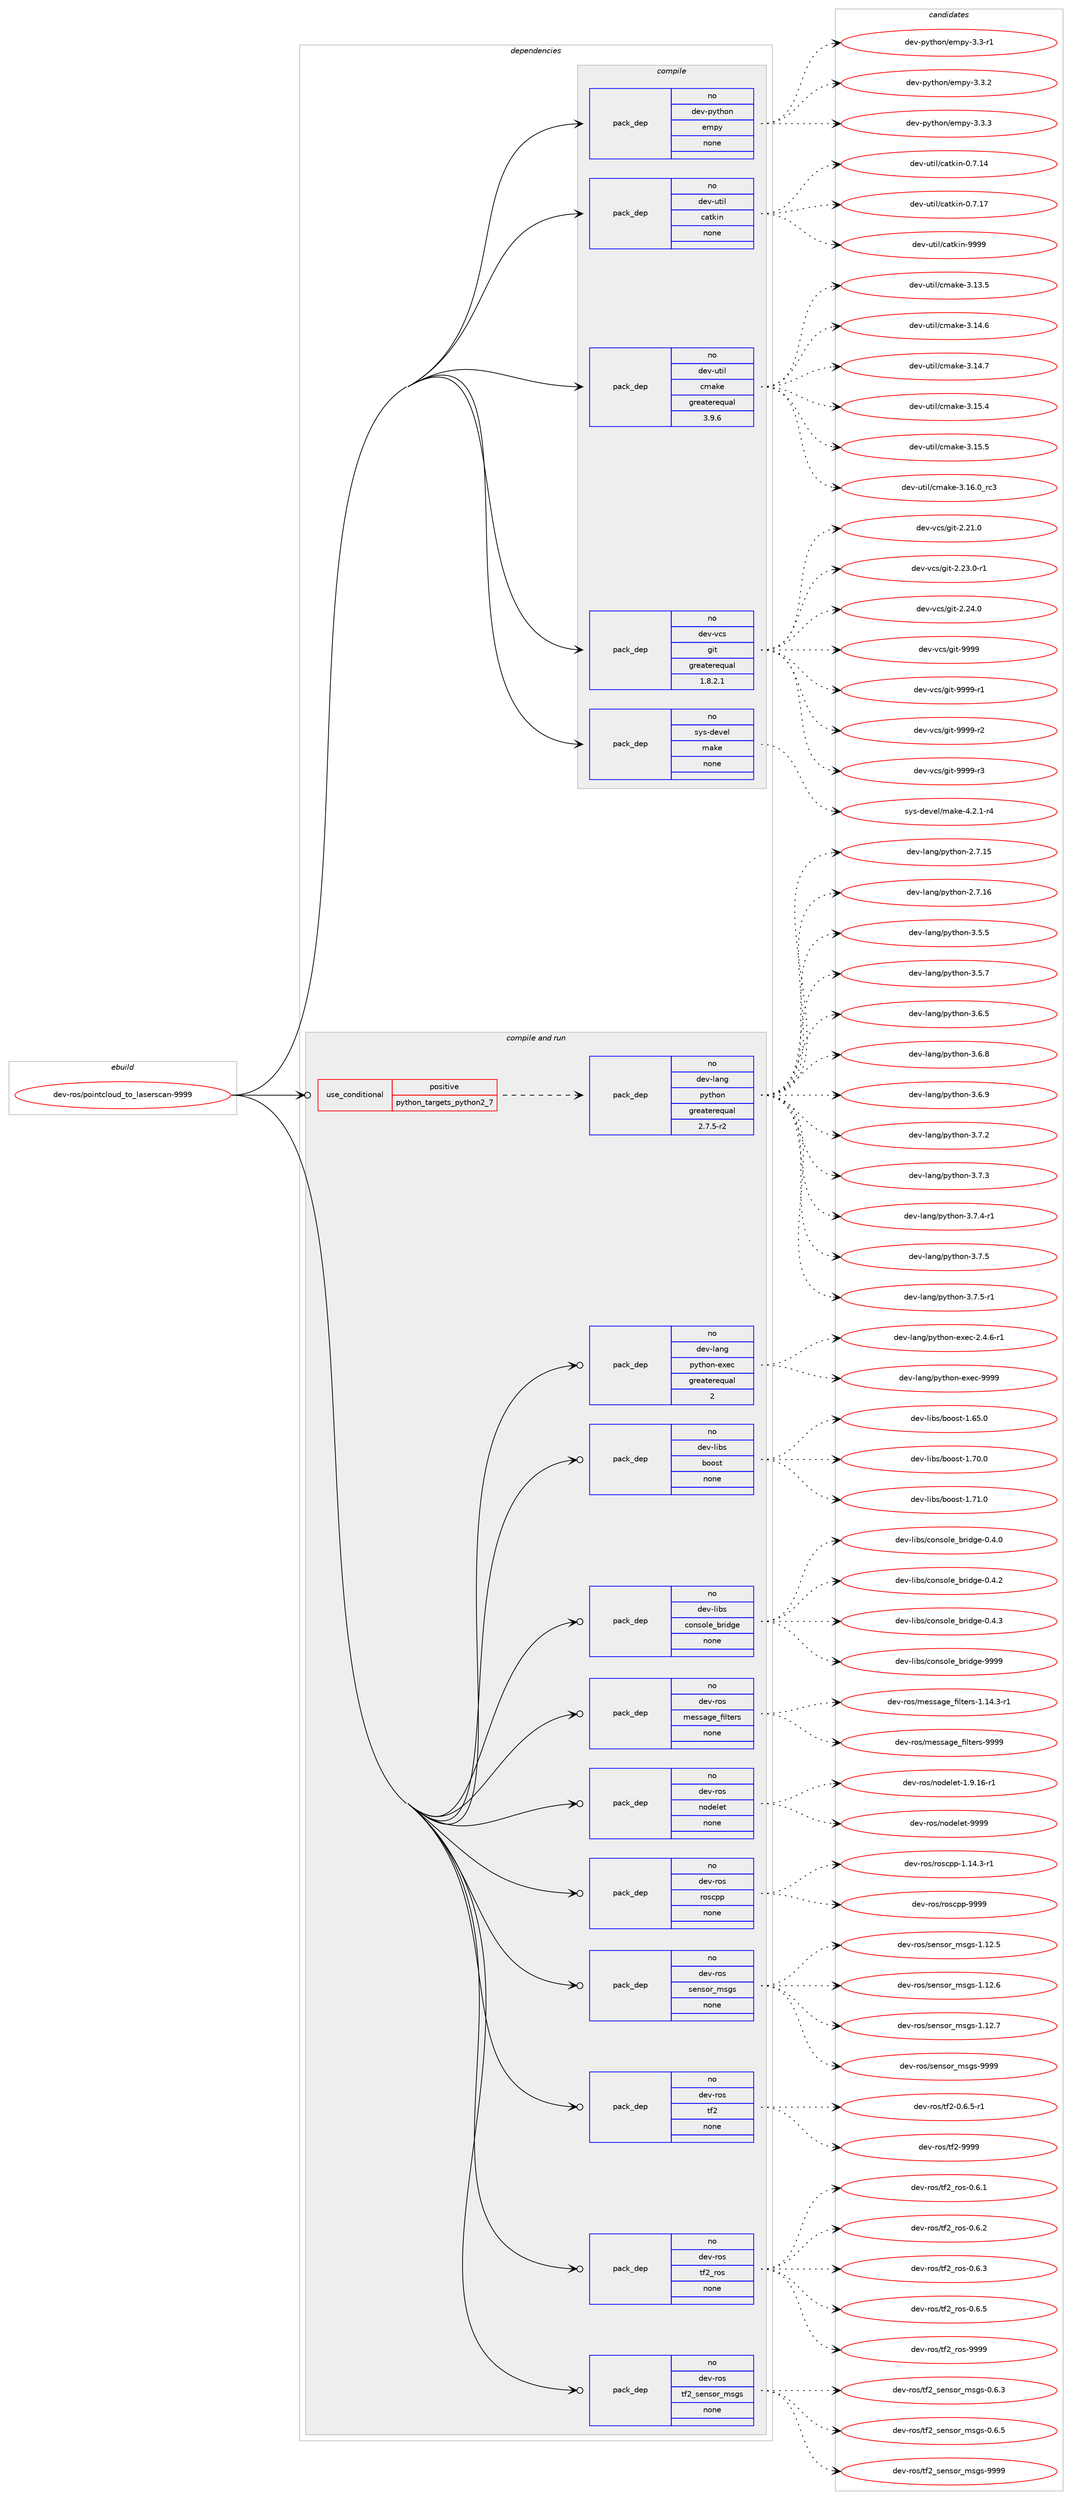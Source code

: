 digraph prolog {

# *************
# Graph options
# *************

newrank=true;
concentrate=true;
compound=true;
graph [rankdir=LR,fontname=Helvetica,fontsize=10,ranksep=1.5];#, ranksep=2.5, nodesep=0.2];
edge  [arrowhead=vee];
node  [fontname=Helvetica,fontsize=10];

# **********
# The ebuild
# **********

subgraph cluster_leftcol {
color=gray;
rank=same;
label=<<i>ebuild</i>>;
id [label="dev-ros/pointcloud_to_laserscan-9999", color=red, width=4, href="../dev-ros/pointcloud_to_laserscan-9999.svg"];
}

# ****************
# The dependencies
# ****************

subgraph cluster_midcol {
color=gray;
label=<<i>dependencies</i>>;
subgraph cluster_compile {
fillcolor="#eeeeee";
style=filled;
label=<<i>compile</i>>;
subgraph pack492080 {
dependency658118 [label=<<TABLE BORDER="0" CELLBORDER="1" CELLSPACING="0" CELLPADDING="4" WIDTH="220"><TR><TD ROWSPAN="6" CELLPADDING="30">pack_dep</TD></TR><TR><TD WIDTH="110">no</TD></TR><TR><TD>dev-python</TD></TR><TR><TD>empy</TD></TR><TR><TD>none</TD></TR><TR><TD></TD></TR></TABLE>>, shape=none, color=blue];
}
id:e -> dependency658118:w [weight=20,style="solid",arrowhead="vee"];
subgraph pack492081 {
dependency658119 [label=<<TABLE BORDER="0" CELLBORDER="1" CELLSPACING="0" CELLPADDING="4" WIDTH="220"><TR><TD ROWSPAN="6" CELLPADDING="30">pack_dep</TD></TR><TR><TD WIDTH="110">no</TD></TR><TR><TD>dev-util</TD></TR><TR><TD>catkin</TD></TR><TR><TD>none</TD></TR><TR><TD></TD></TR></TABLE>>, shape=none, color=blue];
}
id:e -> dependency658119:w [weight=20,style="solid",arrowhead="vee"];
subgraph pack492082 {
dependency658120 [label=<<TABLE BORDER="0" CELLBORDER="1" CELLSPACING="0" CELLPADDING="4" WIDTH="220"><TR><TD ROWSPAN="6" CELLPADDING="30">pack_dep</TD></TR><TR><TD WIDTH="110">no</TD></TR><TR><TD>dev-util</TD></TR><TR><TD>cmake</TD></TR><TR><TD>greaterequal</TD></TR><TR><TD>3.9.6</TD></TR></TABLE>>, shape=none, color=blue];
}
id:e -> dependency658120:w [weight=20,style="solid",arrowhead="vee"];
subgraph pack492083 {
dependency658121 [label=<<TABLE BORDER="0" CELLBORDER="1" CELLSPACING="0" CELLPADDING="4" WIDTH="220"><TR><TD ROWSPAN="6" CELLPADDING="30">pack_dep</TD></TR><TR><TD WIDTH="110">no</TD></TR><TR><TD>dev-vcs</TD></TR><TR><TD>git</TD></TR><TR><TD>greaterequal</TD></TR><TR><TD>1.8.2.1</TD></TR></TABLE>>, shape=none, color=blue];
}
id:e -> dependency658121:w [weight=20,style="solid",arrowhead="vee"];
subgraph pack492084 {
dependency658122 [label=<<TABLE BORDER="0" CELLBORDER="1" CELLSPACING="0" CELLPADDING="4" WIDTH="220"><TR><TD ROWSPAN="6" CELLPADDING="30">pack_dep</TD></TR><TR><TD WIDTH="110">no</TD></TR><TR><TD>sys-devel</TD></TR><TR><TD>make</TD></TR><TR><TD>none</TD></TR><TR><TD></TD></TR></TABLE>>, shape=none, color=blue];
}
id:e -> dependency658122:w [weight=20,style="solid",arrowhead="vee"];
}
subgraph cluster_compileandrun {
fillcolor="#eeeeee";
style=filled;
label=<<i>compile and run</i>>;
subgraph cond154132 {
dependency658123 [label=<<TABLE BORDER="0" CELLBORDER="1" CELLSPACING="0" CELLPADDING="4"><TR><TD ROWSPAN="3" CELLPADDING="10">use_conditional</TD></TR><TR><TD>positive</TD></TR><TR><TD>python_targets_python2_7</TD></TR></TABLE>>, shape=none, color=red];
subgraph pack492085 {
dependency658124 [label=<<TABLE BORDER="0" CELLBORDER="1" CELLSPACING="0" CELLPADDING="4" WIDTH="220"><TR><TD ROWSPAN="6" CELLPADDING="30">pack_dep</TD></TR><TR><TD WIDTH="110">no</TD></TR><TR><TD>dev-lang</TD></TR><TR><TD>python</TD></TR><TR><TD>greaterequal</TD></TR><TR><TD>2.7.5-r2</TD></TR></TABLE>>, shape=none, color=blue];
}
dependency658123:e -> dependency658124:w [weight=20,style="dashed",arrowhead="vee"];
}
id:e -> dependency658123:w [weight=20,style="solid",arrowhead="odotvee"];
subgraph pack492086 {
dependency658125 [label=<<TABLE BORDER="0" CELLBORDER="1" CELLSPACING="0" CELLPADDING="4" WIDTH="220"><TR><TD ROWSPAN="6" CELLPADDING="30">pack_dep</TD></TR><TR><TD WIDTH="110">no</TD></TR><TR><TD>dev-lang</TD></TR><TR><TD>python-exec</TD></TR><TR><TD>greaterequal</TD></TR><TR><TD>2</TD></TR></TABLE>>, shape=none, color=blue];
}
id:e -> dependency658125:w [weight=20,style="solid",arrowhead="odotvee"];
subgraph pack492087 {
dependency658126 [label=<<TABLE BORDER="0" CELLBORDER="1" CELLSPACING="0" CELLPADDING="4" WIDTH="220"><TR><TD ROWSPAN="6" CELLPADDING="30">pack_dep</TD></TR><TR><TD WIDTH="110">no</TD></TR><TR><TD>dev-libs</TD></TR><TR><TD>boost</TD></TR><TR><TD>none</TD></TR><TR><TD></TD></TR></TABLE>>, shape=none, color=blue];
}
id:e -> dependency658126:w [weight=20,style="solid",arrowhead="odotvee"];
subgraph pack492088 {
dependency658127 [label=<<TABLE BORDER="0" CELLBORDER="1" CELLSPACING="0" CELLPADDING="4" WIDTH="220"><TR><TD ROWSPAN="6" CELLPADDING="30">pack_dep</TD></TR><TR><TD WIDTH="110">no</TD></TR><TR><TD>dev-libs</TD></TR><TR><TD>console_bridge</TD></TR><TR><TD>none</TD></TR><TR><TD></TD></TR></TABLE>>, shape=none, color=blue];
}
id:e -> dependency658127:w [weight=20,style="solid",arrowhead="odotvee"];
subgraph pack492089 {
dependency658128 [label=<<TABLE BORDER="0" CELLBORDER="1" CELLSPACING="0" CELLPADDING="4" WIDTH="220"><TR><TD ROWSPAN="6" CELLPADDING="30">pack_dep</TD></TR><TR><TD WIDTH="110">no</TD></TR><TR><TD>dev-ros</TD></TR><TR><TD>message_filters</TD></TR><TR><TD>none</TD></TR><TR><TD></TD></TR></TABLE>>, shape=none, color=blue];
}
id:e -> dependency658128:w [weight=20,style="solid",arrowhead="odotvee"];
subgraph pack492090 {
dependency658129 [label=<<TABLE BORDER="0" CELLBORDER="1" CELLSPACING="0" CELLPADDING="4" WIDTH="220"><TR><TD ROWSPAN="6" CELLPADDING="30">pack_dep</TD></TR><TR><TD WIDTH="110">no</TD></TR><TR><TD>dev-ros</TD></TR><TR><TD>nodelet</TD></TR><TR><TD>none</TD></TR><TR><TD></TD></TR></TABLE>>, shape=none, color=blue];
}
id:e -> dependency658129:w [weight=20,style="solid",arrowhead="odotvee"];
subgraph pack492091 {
dependency658130 [label=<<TABLE BORDER="0" CELLBORDER="1" CELLSPACING="0" CELLPADDING="4" WIDTH="220"><TR><TD ROWSPAN="6" CELLPADDING="30">pack_dep</TD></TR><TR><TD WIDTH="110">no</TD></TR><TR><TD>dev-ros</TD></TR><TR><TD>roscpp</TD></TR><TR><TD>none</TD></TR><TR><TD></TD></TR></TABLE>>, shape=none, color=blue];
}
id:e -> dependency658130:w [weight=20,style="solid",arrowhead="odotvee"];
subgraph pack492092 {
dependency658131 [label=<<TABLE BORDER="0" CELLBORDER="1" CELLSPACING="0" CELLPADDING="4" WIDTH="220"><TR><TD ROWSPAN="6" CELLPADDING="30">pack_dep</TD></TR><TR><TD WIDTH="110">no</TD></TR><TR><TD>dev-ros</TD></TR><TR><TD>sensor_msgs</TD></TR><TR><TD>none</TD></TR><TR><TD></TD></TR></TABLE>>, shape=none, color=blue];
}
id:e -> dependency658131:w [weight=20,style="solid",arrowhead="odotvee"];
subgraph pack492093 {
dependency658132 [label=<<TABLE BORDER="0" CELLBORDER="1" CELLSPACING="0" CELLPADDING="4" WIDTH="220"><TR><TD ROWSPAN="6" CELLPADDING="30">pack_dep</TD></TR><TR><TD WIDTH="110">no</TD></TR><TR><TD>dev-ros</TD></TR><TR><TD>tf2</TD></TR><TR><TD>none</TD></TR><TR><TD></TD></TR></TABLE>>, shape=none, color=blue];
}
id:e -> dependency658132:w [weight=20,style="solid",arrowhead="odotvee"];
subgraph pack492094 {
dependency658133 [label=<<TABLE BORDER="0" CELLBORDER="1" CELLSPACING="0" CELLPADDING="4" WIDTH="220"><TR><TD ROWSPAN="6" CELLPADDING="30">pack_dep</TD></TR><TR><TD WIDTH="110">no</TD></TR><TR><TD>dev-ros</TD></TR><TR><TD>tf2_ros</TD></TR><TR><TD>none</TD></TR><TR><TD></TD></TR></TABLE>>, shape=none, color=blue];
}
id:e -> dependency658133:w [weight=20,style="solid",arrowhead="odotvee"];
subgraph pack492095 {
dependency658134 [label=<<TABLE BORDER="0" CELLBORDER="1" CELLSPACING="0" CELLPADDING="4" WIDTH="220"><TR><TD ROWSPAN="6" CELLPADDING="30">pack_dep</TD></TR><TR><TD WIDTH="110">no</TD></TR><TR><TD>dev-ros</TD></TR><TR><TD>tf2_sensor_msgs</TD></TR><TR><TD>none</TD></TR><TR><TD></TD></TR></TABLE>>, shape=none, color=blue];
}
id:e -> dependency658134:w [weight=20,style="solid",arrowhead="odotvee"];
}
subgraph cluster_run {
fillcolor="#eeeeee";
style=filled;
label=<<i>run</i>>;
}
}

# **************
# The candidates
# **************

subgraph cluster_choices {
rank=same;
color=gray;
label=<<i>candidates</i>>;

subgraph choice492080 {
color=black;
nodesep=1;
choice1001011184511212111610411111047101109112121455146514511449 [label="dev-python/empy-3.3-r1", color=red, width=4,href="../dev-python/empy-3.3-r1.svg"];
choice1001011184511212111610411111047101109112121455146514650 [label="dev-python/empy-3.3.2", color=red, width=4,href="../dev-python/empy-3.3.2.svg"];
choice1001011184511212111610411111047101109112121455146514651 [label="dev-python/empy-3.3.3", color=red, width=4,href="../dev-python/empy-3.3.3.svg"];
dependency658118:e -> choice1001011184511212111610411111047101109112121455146514511449:w [style=dotted,weight="100"];
dependency658118:e -> choice1001011184511212111610411111047101109112121455146514650:w [style=dotted,weight="100"];
dependency658118:e -> choice1001011184511212111610411111047101109112121455146514651:w [style=dotted,weight="100"];
}
subgraph choice492081 {
color=black;
nodesep=1;
choice1001011184511711610510847999711610710511045484655464952 [label="dev-util/catkin-0.7.14", color=red, width=4,href="../dev-util/catkin-0.7.14.svg"];
choice1001011184511711610510847999711610710511045484655464955 [label="dev-util/catkin-0.7.17", color=red, width=4,href="../dev-util/catkin-0.7.17.svg"];
choice100101118451171161051084799971161071051104557575757 [label="dev-util/catkin-9999", color=red, width=4,href="../dev-util/catkin-9999.svg"];
dependency658119:e -> choice1001011184511711610510847999711610710511045484655464952:w [style=dotted,weight="100"];
dependency658119:e -> choice1001011184511711610510847999711610710511045484655464955:w [style=dotted,weight="100"];
dependency658119:e -> choice100101118451171161051084799971161071051104557575757:w [style=dotted,weight="100"];
}
subgraph choice492082 {
color=black;
nodesep=1;
choice1001011184511711610510847991099710710145514649514653 [label="dev-util/cmake-3.13.5", color=red, width=4,href="../dev-util/cmake-3.13.5.svg"];
choice1001011184511711610510847991099710710145514649524654 [label="dev-util/cmake-3.14.6", color=red, width=4,href="../dev-util/cmake-3.14.6.svg"];
choice1001011184511711610510847991099710710145514649524655 [label="dev-util/cmake-3.14.7", color=red, width=4,href="../dev-util/cmake-3.14.7.svg"];
choice1001011184511711610510847991099710710145514649534652 [label="dev-util/cmake-3.15.4", color=red, width=4,href="../dev-util/cmake-3.15.4.svg"];
choice1001011184511711610510847991099710710145514649534653 [label="dev-util/cmake-3.15.5", color=red, width=4,href="../dev-util/cmake-3.15.5.svg"];
choice1001011184511711610510847991099710710145514649544648951149951 [label="dev-util/cmake-3.16.0_rc3", color=red, width=4,href="../dev-util/cmake-3.16.0_rc3.svg"];
dependency658120:e -> choice1001011184511711610510847991099710710145514649514653:w [style=dotted,weight="100"];
dependency658120:e -> choice1001011184511711610510847991099710710145514649524654:w [style=dotted,weight="100"];
dependency658120:e -> choice1001011184511711610510847991099710710145514649524655:w [style=dotted,weight="100"];
dependency658120:e -> choice1001011184511711610510847991099710710145514649534652:w [style=dotted,weight="100"];
dependency658120:e -> choice1001011184511711610510847991099710710145514649534653:w [style=dotted,weight="100"];
dependency658120:e -> choice1001011184511711610510847991099710710145514649544648951149951:w [style=dotted,weight="100"];
}
subgraph choice492083 {
color=black;
nodesep=1;
choice10010111845118991154710310511645504650494648 [label="dev-vcs/git-2.21.0", color=red, width=4,href="../dev-vcs/git-2.21.0.svg"];
choice100101118451189911547103105116455046505146484511449 [label="dev-vcs/git-2.23.0-r1", color=red, width=4,href="../dev-vcs/git-2.23.0-r1.svg"];
choice10010111845118991154710310511645504650524648 [label="dev-vcs/git-2.24.0", color=red, width=4,href="../dev-vcs/git-2.24.0.svg"];
choice1001011184511899115471031051164557575757 [label="dev-vcs/git-9999", color=red, width=4,href="../dev-vcs/git-9999.svg"];
choice10010111845118991154710310511645575757574511449 [label="dev-vcs/git-9999-r1", color=red, width=4,href="../dev-vcs/git-9999-r1.svg"];
choice10010111845118991154710310511645575757574511450 [label="dev-vcs/git-9999-r2", color=red, width=4,href="../dev-vcs/git-9999-r2.svg"];
choice10010111845118991154710310511645575757574511451 [label="dev-vcs/git-9999-r3", color=red, width=4,href="../dev-vcs/git-9999-r3.svg"];
dependency658121:e -> choice10010111845118991154710310511645504650494648:w [style=dotted,weight="100"];
dependency658121:e -> choice100101118451189911547103105116455046505146484511449:w [style=dotted,weight="100"];
dependency658121:e -> choice10010111845118991154710310511645504650524648:w [style=dotted,weight="100"];
dependency658121:e -> choice1001011184511899115471031051164557575757:w [style=dotted,weight="100"];
dependency658121:e -> choice10010111845118991154710310511645575757574511449:w [style=dotted,weight="100"];
dependency658121:e -> choice10010111845118991154710310511645575757574511450:w [style=dotted,weight="100"];
dependency658121:e -> choice10010111845118991154710310511645575757574511451:w [style=dotted,weight="100"];
}
subgraph choice492084 {
color=black;
nodesep=1;
choice1151211154510010111810110847109971071014552465046494511452 [label="sys-devel/make-4.2.1-r4", color=red, width=4,href="../sys-devel/make-4.2.1-r4.svg"];
dependency658122:e -> choice1151211154510010111810110847109971071014552465046494511452:w [style=dotted,weight="100"];
}
subgraph choice492085 {
color=black;
nodesep=1;
choice10010111845108971101034711212111610411111045504655464953 [label="dev-lang/python-2.7.15", color=red, width=4,href="../dev-lang/python-2.7.15.svg"];
choice10010111845108971101034711212111610411111045504655464954 [label="dev-lang/python-2.7.16", color=red, width=4,href="../dev-lang/python-2.7.16.svg"];
choice100101118451089711010347112121116104111110455146534653 [label="dev-lang/python-3.5.5", color=red, width=4,href="../dev-lang/python-3.5.5.svg"];
choice100101118451089711010347112121116104111110455146534655 [label="dev-lang/python-3.5.7", color=red, width=4,href="../dev-lang/python-3.5.7.svg"];
choice100101118451089711010347112121116104111110455146544653 [label="dev-lang/python-3.6.5", color=red, width=4,href="../dev-lang/python-3.6.5.svg"];
choice100101118451089711010347112121116104111110455146544656 [label="dev-lang/python-3.6.8", color=red, width=4,href="../dev-lang/python-3.6.8.svg"];
choice100101118451089711010347112121116104111110455146544657 [label="dev-lang/python-3.6.9", color=red, width=4,href="../dev-lang/python-3.6.9.svg"];
choice100101118451089711010347112121116104111110455146554650 [label="dev-lang/python-3.7.2", color=red, width=4,href="../dev-lang/python-3.7.2.svg"];
choice100101118451089711010347112121116104111110455146554651 [label="dev-lang/python-3.7.3", color=red, width=4,href="../dev-lang/python-3.7.3.svg"];
choice1001011184510897110103471121211161041111104551465546524511449 [label="dev-lang/python-3.7.4-r1", color=red, width=4,href="../dev-lang/python-3.7.4-r1.svg"];
choice100101118451089711010347112121116104111110455146554653 [label="dev-lang/python-3.7.5", color=red, width=4,href="../dev-lang/python-3.7.5.svg"];
choice1001011184510897110103471121211161041111104551465546534511449 [label="dev-lang/python-3.7.5-r1", color=red, width=4,href="../dev-lang/python-3.7.5-r1.svg"];
dependency658124:e -> choice10010111845108971101034711212111610411111045504655464953:w [style=dotted,weight="100"];
dependency658124:e -> choice10010111845108971101034711212111610411111045504655464954:w [style=dotted,weight="100"];
dependency658124:e -> choice100101118451089711010347112121116104111110455146534653:w [style=dotted,weight="100"];
dependency658124:e -> choice100101118451089711010347112121116104111110455146534655:w [style=dotted,weight="100"];
dependency658124:e -> choice100101118451089711010347112121116104111110455146544653:w [style=dotted,weight="100"];
dependency658124:e -> choice100101118451089711010347112121116104111110455146544656:w [style=dotted,weight="100"];
dependency658124:e -> choice100101118451089711010347112121116104111110455146544657:w [style=dotted,weight="100"];
dependency658124:e -> choice100101118451089711010347112121116104111110455146554650:w [style=dotted,weight="100"];
dependency658124:e -> choice100101118451089711010347112121116104111110455146554651:w [style=dotted,weight="100"];
dependency658124:e -> choice1001011184510897110103471121211161041111104551465546524511449:w [style=dotted,weight="100"];
dependency658124:e -> choice100101118451089711010347112121116104111110455146554653:w [style=dotted,weight="100"];
dependency658124:e -> choice1001011184510897110103471121211161041111104551465546534511449:w [style=dotted,weight="100"];
}
subgraph choice492086 {
color=black;
nodesep=1;
choice10010111845108971101034711212111610411111045101120101994550465246544511449 [label="dev-lang/python-exec-2.4.6-r1", color=red, width=4,href="../dev-lang/python-exec-2.4.6-r1.svg"];
choice10010111845108971101034711212111610411111045101120101994557575757 [label="dev-lang/python-exec-9999", color=red, width=4,href="../dev-lang/python-exec-9999.svg"];
dependency658125:e -> choice10010111845108971101034711212111610411111045101120101994550465246544511449:w [style=dotted,weight="100"];
dependency658125:e -> choice10010111845108971101034711212111610411111045101120101994557575757:w [style=dotted,weight="100"];
}
subgraph choice492087 {
color=black;
nodesep=1;
choice1001011184510810598115479811111111511645494654534648 [label="dev-libs/boost-1.65.0", color=red, width=4,href="../dev-libs/boost-1.65.0.svg"];
choice1001011184510810598115479811111111511645494655484648 [label="dev-libs/boost-1.70.0", color=red, width=4,href="../dev-libs/boost-1.70.0.svg"];
choice1001011184510810598115479811111111511645494655494648 [label="dev-libs/boost-1.71.0", color=red, width=4,href="../dev-libs/boost-1.71.0.svg"];
dependency658126:e -> choice1001011184510810598115479811111111511645494654534648:w [style=dotted,weight="100"];
dependency658126:e -> choice1001011184510810598115479811111111511645494655484648:w [style=dotted,weight="100"];
dependency658126:e -> choice1001011184510810598115479811111111511645494655494648:w [style=dotted,weight="100"];
}
subgraph choice492088 {
color=black;
nodesep=1;
choice100101118451081059811547991111101151111081019598114105100103101454846524648 [label="dev-libs/console_bridge-0.4.0", color=red, width=4,href="../dev-libs/console_bridge-0.4.0.svg"];
choice100101118451081059811547991111101151111081019598114105100103101454846524650 [label="dev-libs/console_bridge-0.4.2", color=red, width=4,href="../dev-libs/console_bridge-0.4.2.svg"];
choice100101118451081059811547991111101151111081019598114105100103101454846524651 [label="dev-libs/console_bridge-0.4.3", color=red, width=4,href="../dev-libs/console_bridge-0.4.3.svg"];
choice1001011184510810598115479911111011511110810195981141051001031014557575757 [label="dev-libs/console_bridge-9999", color=red, width=4,href="../dev-libs/console_bridge-9999.svg"];
dependency658127:e -> choice100101118451081059811547991111101151111081019598114105100103101454846524648:w [style=dotted,weight="100"];
dependency658127:e -> choice100101118451081059811547991111101151111081019598114105100103101454846524650:w [style=dotted,weight="100"];
dependency658127:e -> choice100101118451081059811547991111101151111081019598114105100103101454846524651:w [style=dotted,weight="100"];
dependency658127:e -> choice1001011184510810598115479911111011511110810195981141051001031014557575757:w [style=dotted,weight="100"];
}
subgraph choice492089 {
color=black;
nodesep=1;
choice10010111845114111115471091011151159710310195102105108116101114115454946495246514511449 [label="dev-ros/message_filters-1.14.3-r1", color=red, width=4,href="../dev-ros/message_filters-1.14.3-r1.svg"];
choice100101118451141111154710910111511597103101951021051081161011141154557575757 [label="dev-ros/message_filters-9999", color=red, width=4,href="../dev-ros/message_filters-9999.svg"];
dependency658128:e -> choice10010111845114111115471091011151159710310195102105108116101114115454946495246514511449:w [style=dotted,weight="100"];
dependency658128:e -> choice100101118451141111154710910111511597103101951021051081161011141154557575757:w [style=dotted,weight="100"];
}
subgraph choice492090 {
color=black;
nodesep=1;
choice1001011184511411111547110111100101108101116454946574649544511449 [label="dev-ros/nodelet-1.9.16-r1", color=red, width=4,href="../dev-ros/nodelet-1.9.16-r1.svg"];
choice10010111845114111115471101111001011081011164557575757 [label="dev-ros/nodelet-9999", color=red, width=4,href="../dev-ros/nodelet-9999.svg"];
dependency658129:e -> choice1001011184511411111547110111100101108101116454946574649544511449:w [style=dotted,weight="100"];
dependency658129:e -> choice10010111845114111115471101111001011081011164557575757:w [style=dotted,weight="100"];
}
subgraph choice492091 {
color=black;
nodesep=1;
choice100101118451141111154711411111599112112454946495246514511449 [label="dev-ros/roscpp-1.14.3-r1", color=red, width=4,href="../dev-ros/roscpp-1.14.3-r1.svg"];
choice1001011184511411111547114111115991121124557575757 [label="dev-ros/roscpp-9999", color=red, width=4,href="../dev-ros/roscpp-9999.svg"];
dependency658130:e -> choice100101118451141111154711411111599112112454946495246514511449:w [style=dotted,weight="100"];
dependency658130:e -> choice1001011184511411111547114111115991121124557575757:w [style=dotted,weight="100"];
}
subgraph choice492092 {
color=black;
nodesep=1;
choice10010111845114111115471151011101151111149510911510311545494649504653 [label="dev-ros/sensor_msgs-1.12.5", color=red, width=4,href="../dev-ros/sensor_msgs-1.12.5.svg"];
choice10010111845114111115471151011101151111149510911510311545494649504654 [label="dev-ros/sensor_msgs-1.12.6", color=red, width=4,href="../dev-ros/sensor_msgs-1.12.6.svg"];
choice10010111845114111115471151011101151111149510911510311545494649504655 [label="dev-ros/sensor_msgs-1.12.7", color=red, width=4,href="../dev-ros/sensor_msgs-1.12.7.svg"];
choice1001011184511411111547115101110115111114951091151031154557575757 [label="dev-ros/sensor_msgs-9999", color=red, width=4,href="../dev-ros/sensor_msgs-9999.svg"];
dependency658131:e -> choice10010111845114111115471151011101151111149510911510311545494649504653:w [style=dotted,weight="100"];
dependency658131:e -> choice10010111845114111115471151011101151111149510911510311545494649504654:w [style=dotted,weight="100"];
dependency658131:e -> choice10010111845114111115471151011101151111149510911510311545494649504655:w [style=dotted,weight="100"];
dependency658131:e -> choice1001011184511411111547115101110115111114951091151031154557575757:w [style=dotted,weight="100"];
}
subgraph choice492093 {
color=black;
nodesep=1;
choice1001011184511411111547116102504548465446534511449 [label="dev-ros/tf2-0.6.5-r1", color=red, width=4,href="../dev-ros/tf2-0.6.5-r1.svg"];
choice1001011184511411111547116102504557575757 [label="dev-ros/tf2-9999", color=red, width=4,href="../dev-ros/tf2-9999.svg"];
dependency658132:e -> choice1001011184511411111547116102504548465446534511449:w [style=dotted,weight="100"];
dependency658132:e -> choice1001011184511411111547116102504557575757:w [style=dotted,weight="100"];
}
subgraph choice492094 {
color=black;
nodesep=1;
choice10010111845114111115471161025095114111115454846544649 [label="dev-ros/tf2_ros-0.6.1", color=red, width=4,href="../dev-ros/tf2_ros-0.6.1.svg"];
choice10010111845114111115471161025095114111115454846544650 [label="dev-ros/tf2_ros-0.6.2", color=red, width=4,href="../dev-ros/tf2_ros-0.6.2.svg"];
choice10010111845114111115471161025095114111115454846544651 [label="dev-ros/tf2_ros-0.6.3", color=red, width=4,href="../dev-ros/tf2_ros-0.6.3.svg"];
choice10010111845114111115471161025095114111115454846544653 [label="dev-ros/tf2_ros-0.6.5", color=red, width=4,href="../dev-ros/tf2_ros-0.6.5.svg"];
choice100101118451141111154711610250951141111154557575757 [label="dev-ros/tf2_ros-9999", color=red, width=4,href="../dev-ros/tf2_ros-9999.svg"];
dependency658133:e -> choice10010111845114111115471161025095114111115454846544649:w [style=dotted,weight="100"];
dependency658133:e -> choice10010111845114111115471161025095114111115454846544650:w [style=dotted,weight="100"];
dependency658133:e -> choice10010111845114111115471161025095114111115454846544651:w [style=dotted,weight="100"];
dependency658133:e -> choice10010111845114111115471161025095114111115454846544653:w [style=dotted,weight="100"];
dependency658133:e -> choice100101118451141111154711610250951141111154557575757:w [style=dotted,weight="100"];
}
subgraph choice492095 {
color=black;
nodesep=1;
choice1001011184511411111547116102509511510111011511111495109115103115454846544651 [label="dev-ros/tf2_sensor_msgs-0.6.3", color=red, width=4,href="../dev-ros/tf2_sensor_msgs-0.6.3.svg"];
choice1001011184511411111547116102509511510111011511111495109115103115454846544653 [label="dev-ros/tf2_sensor_msgs-0.6.5", color=red, width=4,href="../dev-ros/tf2_sensor_msgs-0.6.5.svg"];
choice10010111845114111115471161025095115101110115111114951091151031154557575757 [label="dev-ros/tf2_sensor_msgs-9999", color=red, width=4,href="../dev-ros/tf2_sensor_msgs-9999.svg"];
dependency658134:e -> choice1001011184511411111547116102509511510111011511111495109115103115454846544651:w [style=dotted,weight="100"];
dependency658134:e -> choice1001011184511411111547116102509511510111011511111495109115103115454846544653:w [style=dotted,weight="100"];
dependency658134:e -> choice10010111845114111115471161025095115101110115111114951091151031154557575757:w [style=dotted,weight="100"];
}
}

}
